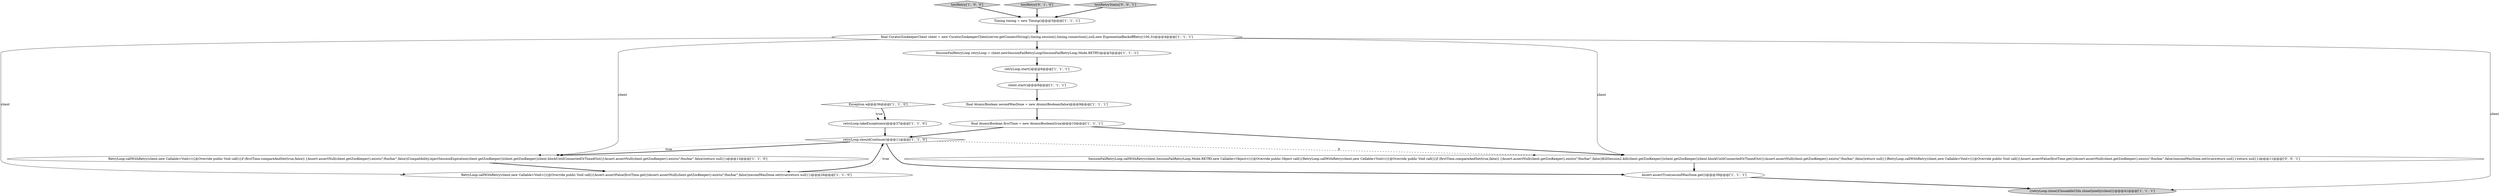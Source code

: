 digraph {
7 [style = filled, label = "final AtomicBoolean firstTime = new AtomicBoolean(true)@@@10@@@['1', '1', '1']", fillcolor = white, shape = ellipse image = "AAA0AAABBB1BBB"];
17 [style = filled, label = "SessionFailRetryLoop.callWithRetry(client,SessionFailRetryLoop.Mode.RETRY,new Callable<Object>(){@Override public Object call(){RetryLoop.callWithRetry(client,new Callable<Void>(){@Override public Void call(){if (firstTime.compareAndSet(true,false)) {Assert.assertNull(client.getZooKeeper().exists(\"/foo/bar\",false))KillSession2.kill(client.getZooKeeper())client.getZooKeeper()client.blockUntilConnectedOrTimedOut()}Assert.assertNull(client.getZooKeeper().exists(\"/foo/bar\",false))return null}})RetryLoop.callWithRetry(client,new Callable<Void>(){@Override public Void call(){Assert.assertFalse(firstTime.get())Assert.assertNull(client.getZooKeeper().exists(\"/foo/bar\",false))secondWasDone.set(true)return null}})return null}})@@@11@@@['0', '0', '1']", fillcolor = white, shape = ellipse image = "AAA0AAABBB3BBB"];
13 [style = filled, label = "testRetry['1', '0', '0']", fillcolor = lightgray, shape = diamond image = "AAA0AAABBB1BBB"];
0 [style = filled, label = "retryLoop.start()@@@6@@@['1', '1', '1']", fillcolor = white, shape = ellipse image = "AAA0AAABBB1BBB"];
10 [style = filled, label = "RetryLoop.callWithRetry(client,new Callable<Void>(){@Override public Void call(){Assert.assertFalse(firstTime.get())Assert.assertNull(client.getZooKeeper().exists(\"/foo/bar\",false))secondWasDone.set(true)return null}})@@@26@@@['1', '1', '0']", fillcolor = white, shape = ellipse image = "AAA0AAABBB1BBB"];
8 [style = filled, label = "client.start()@@@8@@@['1', '1', '1']", fillcolor = white, shape = ellipse image = "AAA0AAABBB1BBB"];
15 [style = filled, label = "testRetry['0', '1', '0']", fillcolor = lightgray, shape = diamond image = "AAA0AAABBB2BBB"];
5 [style = filled, label = "final AtomicBoolean secondWasDone = new AtomicBoolean(false)@@@9@@@['1', '1', '1']", fillcolor = white, shape = ellipse image = "AAA0AAABBB1BBB"];
16 [style = filled, label = "testRetryStatic['0', '0', '1']", fillcolor = lightgray, shape = diamond image = "AAA0AAABBB3BBB"];
11 [style = filled, label = "Assert.assertTrue(secondWasDone.get())@@@39@@@['1', '1', '1']", fillcolor = white, shape = ellipse image = "AAA0AAABBB1BBB"];
6 [style = filled, label = "RetryLoop.callWithRetry(client,new Callable<Void>(){@Override public Void call(){if (firstTime.compareAndSet(true,false)) {Assert.assertNull(client.getZooKeeper().exists(\"/foo/bar\",false))Compatibility.injectSessionExpiration(client.getZooKeeper())client.getZooKeeper()client.blockUntilConnectedOrTimedOut()}Assert.assertNull(client.getZooKeeper().exists(\"/foo/bar\",false))return null}})@@@13@@@['1', '1', '0']", fillcolor = white, shape = ellipse image = "AAA0AAABBB1BBB"];
1 [style = filled, label = "Exception e@@@36@@@['1', '1', '0']", fillcolor = white, shape = diamond image = "AAA0AAABBB1BBB"];
12 [style = filled, label = "{retryLoop.close()CloseableUtils.closeQuietly(client)}@@@41@@@['1', '1', '1']", fillcolor = lightgray, shape = ellipse image = "AAA0AAABBB1BBB"];
14 [style = filled, label = "final CuratorZookeeperClient client = new CuratorZookeeperClient(server.getConnectString(),timing.session(),timing.connection(),null,new ExponentialBackoffRetry(100,3))@@@4@@@['1', '1', '1']", fillcolor = white, shape = ellipse image = "AAA0AAABBB1BBB"];
9 [style = filled, label = "retryLoop.shouldContinue()@@@11@@@['1', '1', '0']", fillcolor = white, shape = diamond image = "AAA0AAABBB1BBB"];
4 [style = filled, label = "Timing timing = new Timing()@@@3@@@['1', '1', '1']", fillcolor = white, shape = ellipse image = "AAA0AAABBB1BBB"];
3 [style = filled, label = "retryLoop.takeException(e)@@@37@@@['1', '1', '0']", fillcolor = white, shape = ellipse image = "AAA0AAABBB1BBB"];
2 [style = filled, label = "SessionFailRetryLoop retryLoop = client.newSessionFailRetryLoop(SessionFailRetryLoop.Mode.RETRY)@@@5@@@['1', '1', '1']", fillcolor = white, shape = ellipse image = "AAA0AAABBB1BBB"];
4->14 [style = bold, label=""];
7->17 [style = bold, label=""];
9->11 [style = bold, label=""];
1->3 [style = bold, label=""];
14->12 [style = solid, label="client"];
11->12 [style = bold, label=""];
9->6 [style = dotted, label="true"];
9->6 [style = bold, label=""];
1->3 [style = dotted, label="true"];
7->9 [style = bold, label=""];
3->9 [style = bold, label=""];
14->6 [style = solid, label="client"];
2->0 [style = bold, label=""];
14->17 [style = solid, label="client"];
8->5 [style = bold, label=""];
14->10 [style = solid, label="client"];
6->10 [style = bold, label=""];
9->17 [style = dashed, label="0"];
15->4 [style = bold, label=""];
0->8 [style = bold, label=""];
5->7 [style = bold, label=""];
14->2 [style = bold, label=""];
10->9 [style = bold, label=""];
16->4 [style = bold, label=""];
9->10 [style = dotted, label="true"];
13->4 [style = bold, label=""];
17->11 [style = bold, label=""];
}
